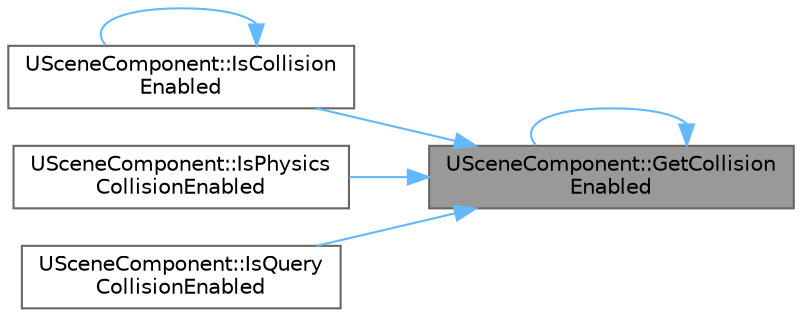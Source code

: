digraph "USceneComponent::GetCollisionEnabled"
{
 // INTERACTIVE_SVG=YES
 // LATEX_PDF_SIZE
  bgcolor="transparent";
  edge [fontname=Helvetica,fontsize=10,labelfontname=Helvetica,labelfontsize=10];
  node [fontname=Helvetica,fontsize=10,shape=box,height=0.2,width=0.4];
  rankdir="RL";
  Node1 [id="Node000001",label="USceneComponent::GetCollision\lEnabled",height=0.2,width=0.4,color="gray40", fillcolor="grey60", style="filled", fontcolor="black",tooltip="Returns the form of collision for this component."];
  Node1 -> Node1 [id="edge1_Node000001_Node000001",dir="back",color="steelblue1",style="solid",tooltip=" "];
  Node1 -> Node2 [id="edge2_Node000001_Node000002",dir="back",color="steelblue1",style="solid",tooltip=" "];
  Node2 [id="Node000002",label="USceneComponent::IsCollision\lEnabled",height=0.2,width=0.4,color="grey40", fillcolor="white", style="filled",URL="$d7/dde/classUSceneComponent.html#a9ca444245f588956511dcb8b7255a198",tooltip="Utility to see if there is any form of collision (query or physics) enabled on this component."];
  Node2 -> Node2 [id="edge3_Node000002_Node000002",dir="back",color="steelblue1",style="solid",tooltip=" "];
  Node1 -> Node3 [id="edge4_Node000001_Node000003",dir="back",color="steelblue1",style="solid",tooltip=" "];
  Node3 [id="Node000003",label="USceneComponent::IsPhysics\lCollisionEnabled",height=0.2,width=0.4,color="grey40", fillcolor="white", style="filled",URL="$d7/dde/classUSceneComponent.html#a5e1487e90be93cc3dac8c100e754f7f6",tooltip="Utility to see if there is any physics collision enabled on this component."];
  Node1 -> Node4 [id="edge5_Node000001_Node000004",dir="back",color="steelblue1",style="solid",tooltip=" "];
  Node4 [id="Node000004",label="USceneComponent::IsQuery\lCollisionEnabled",height=0.2,width=0.4,color="grey40", fillcolor="white", style="filled",URL="$d7/dde/classUSceneComponent.html#abddfab4666e803e9c0b35ab97a9a27c6",tooltip="Utility to see if there is any query collision enabled on this component."];
}
